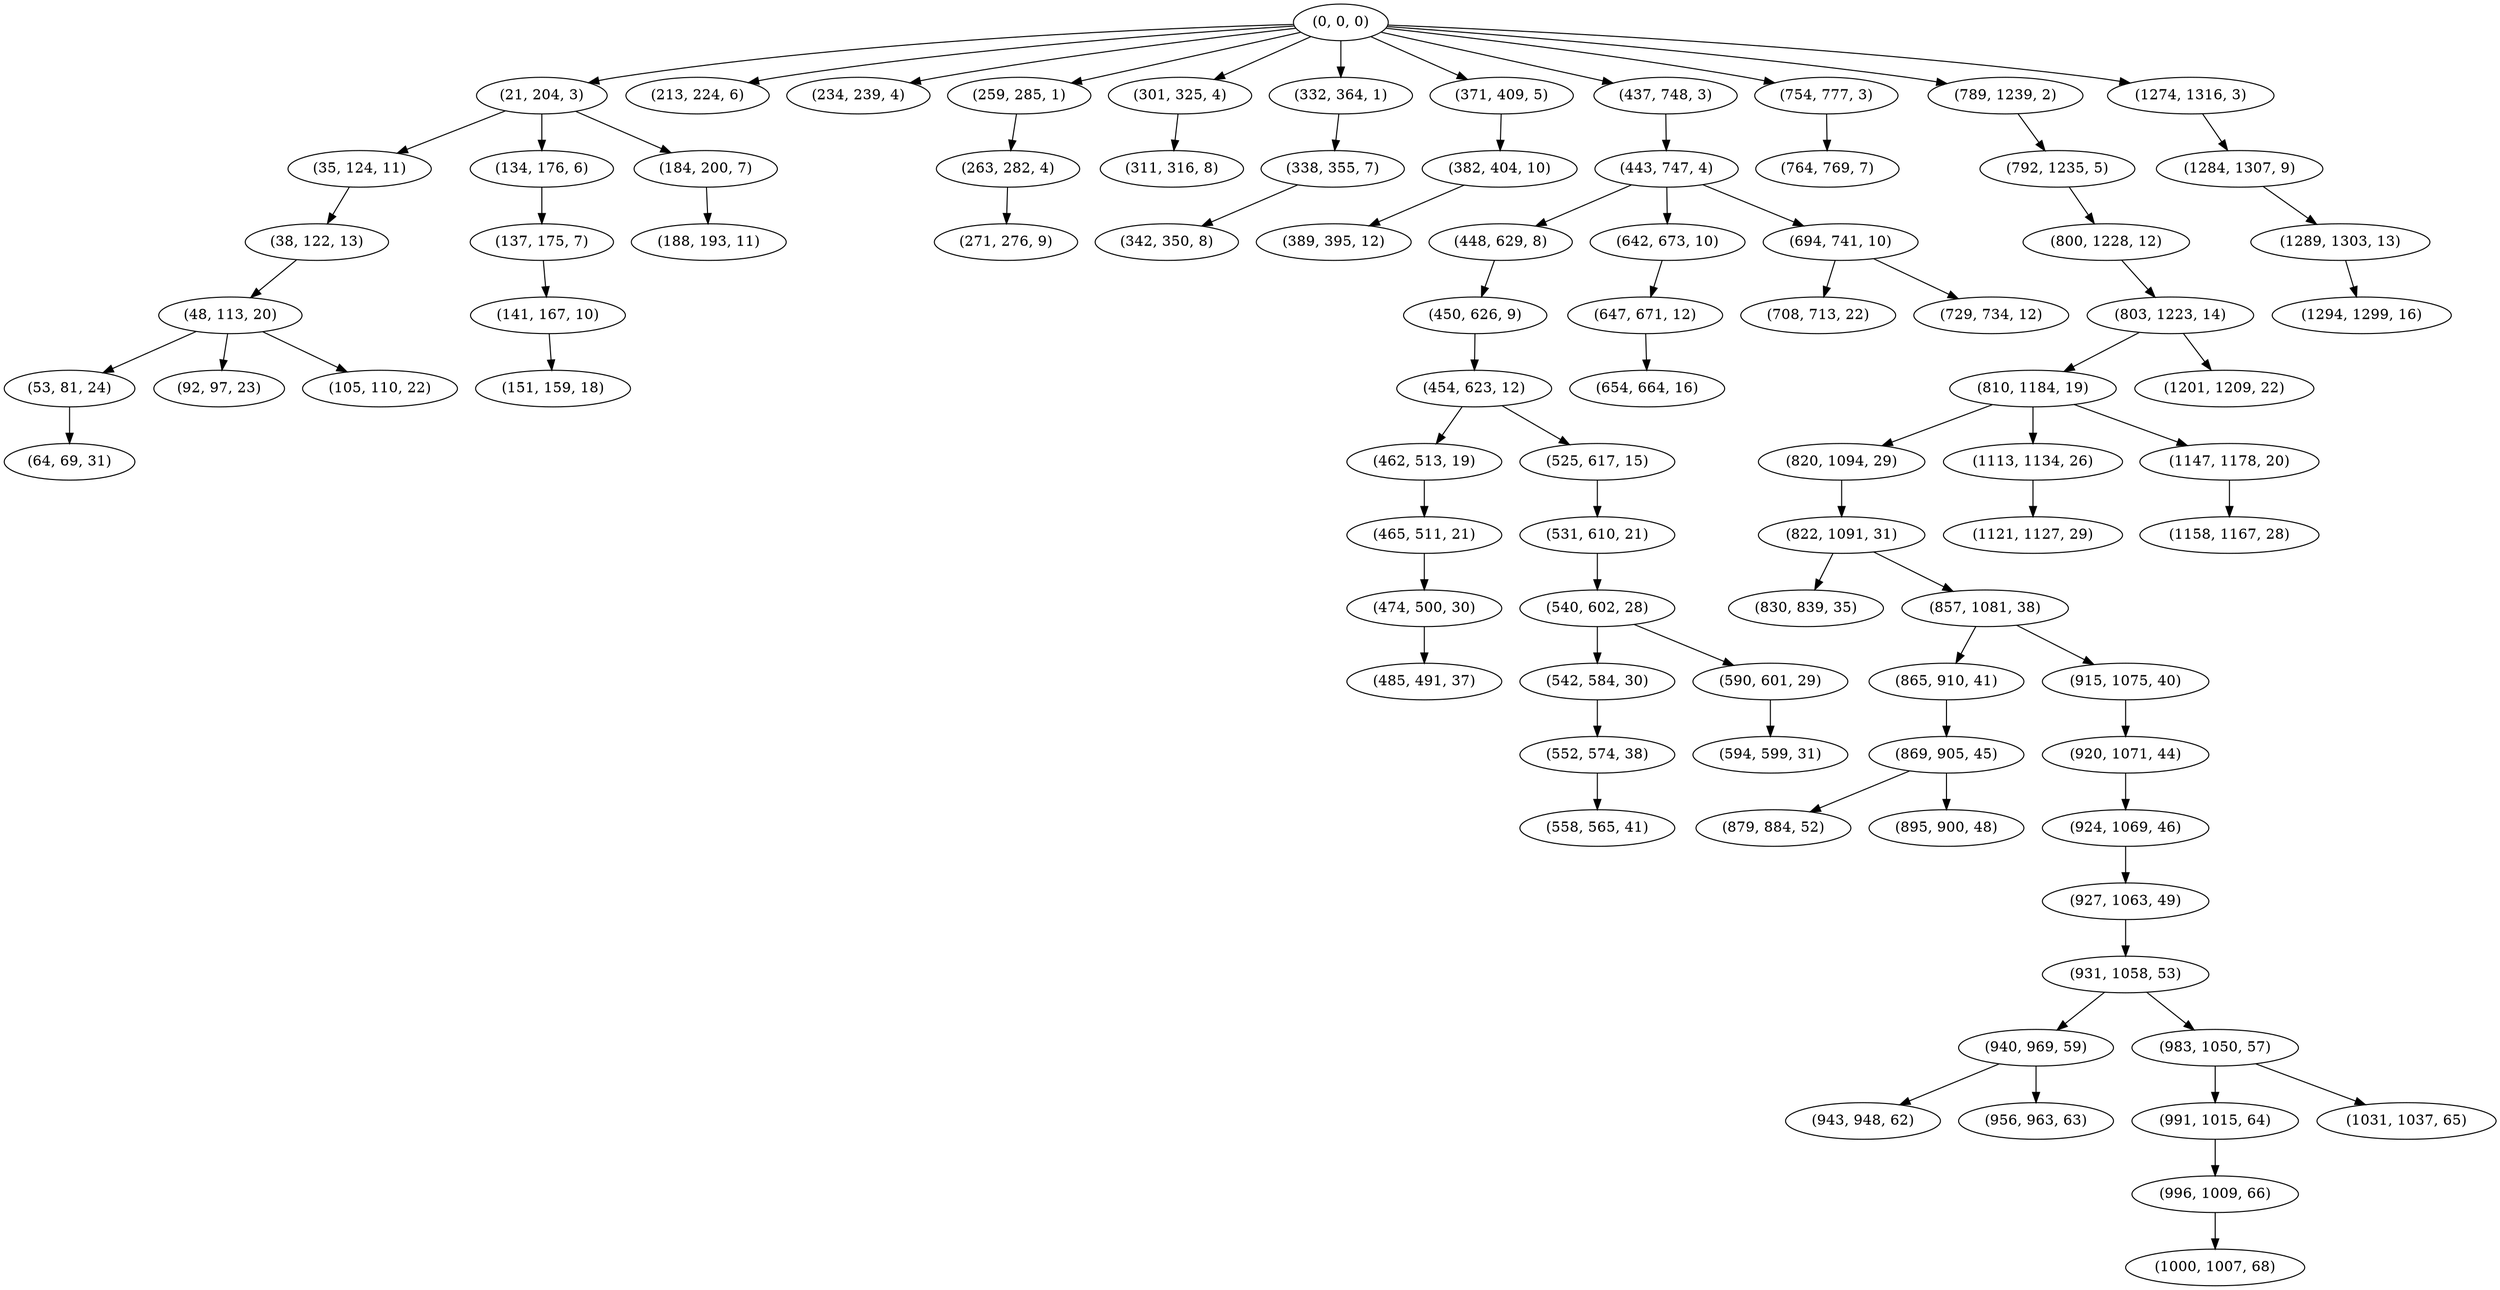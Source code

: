 digraph tree {
    "(0, 0, 0)";
    "(21, 204, 3)";
    "(35, 124, 11)";
    "(38, 122, 13)";
    "(48, 113, 20)";
    "(53, 81, 24)";
    "(64, 69, 31)";
    "(92, 97, 23)";
    "(105, 110, 22)";
    "(134, 176, 6)";
    "(137, 175, 7)";
    "(141, 167, 10)";
    "(151, 159, 18)";
    "(184, 200, 7)";
    "(188, 193, 11)";
    "(213, 224, 6)";
    "(234, 239, 4)";
    "(259, 285, 1)";
    "(263, 282, 4)";
    "(271, 276, 9)";
    "(301, 325, 4)";
    "(311, 316, 8)";
    "(332, 364, 1)";
    "(338, 355, 7)";
    "(342, 350, 8)";
    "(371, 409, 5)";
    "(382, 404, 10)";
    "(389, 395, 12)";
    "(437, 748, 3)";
    "(443, 747, 4)";
    "(448, 629, 8)";
    "(450, 626, 9)";
    "(454, 623, 12)";
    "(462, 513, 19)";
    "(465, 511, 21)";
    "(474, 500, 30)";
    "(485, 491, 37)";
    "(525, 617, 15)";
    "(531, 610, 21)";
    "(540, 602, 28)";
    "(542, 584, 30)";
    "(552, 574, 38)";
    "(558, 565, 41)";
    "(590, 601, 29)";
    "(594, 599, 31)";
    "(642, 673, 10)";
    "(647, 671, 12)";
    "(654, 664, 16)";
    "(694, 741, 10)";
    "(708, 713, 22)";
    "(729, 734, 12)";
    "(754, 777, 3)";
    "(764, 769, 7)";
    "(789, 1239, 2)";
    "(792, 1235, 5)";
    "(800, 1228, 12)";
    "(803, 1223, 14)";
    "(810, 1184, 19)";
    "(820, 1094, 29)";
    "(822, 1091, 31)";
    "(830, 839, 35)";
    "(857, 1081, 38)";
    "(865, 910, 41)";
    "(869, 905, 45)";
    "(879, 884, 52)";
    "(895, 900, 48)";
    "(915, 1075, 40)";
    "(920, 1071, 44)";
    "(924, 1069, 46)";
    "(927, 1063, 49)";
    "(931, 1058, 53)";
    "(940, 969, 59)";
    "(943, 948, 62)";
    "(956, 963, 63)";
    "(983, 1050, 57)";
    "(991, 1015, 64)";
    "(996, 1009, 66)";
    "(1000, 1007, 68)";
    "(1031, 1037, 65)";
    "(1113, 1134, 26)";
    "(1121, 1127, 29)";
    "(1147, 1178, 20)";
    "(1158, 1167, 28)";
    "(1201, 1209, 22)";
    "(1274, 1316, 3)";
    "(1284, 1307, 9)";
    "(1289, 1303, 13)";
    "(1294, 1299, 16)";
    "(0, 0, 0)" -> "(21, 204, 3)";
    "(0, 0, 0)" -> "(213, 224, 6)";
    "(0, 0, 0)" -> "(234, 239, 4)";
    "(0, 0, 0)" -> "(259, 285, 1)";
    "(0, 0, 0)" -> "(301, 325, 4)";
    "(0, 0, 0)" -> "(332, 364, 1)";
    "(0, 0, 0)" -> "(371, 409, 5)";
    "(0, 0, 0)" -> "(437, 748, 3)";
    "(0, 0, 0)" -> "(754, 777, 3)";
    "(0, 0, 0)" -> "(789, 1239, 2)";
    "(0, 0, 0)" -> "(1274, 1316, 3)";
    "(21, 204, 3)" -> "(35, 124, 11)";
    "(21, 204, 3)" -> "(134, 176, 6)";
    "(21, 204, 3)" -> "(184, 200, 7)";
    "(35, 124, 11)" -> "(38, 122, 13)";
    "(38, 122, 13)" -> "(48, 113, 20)";
    "(48, 113, 20)" -> "(53, 81, 24)";
    "(48, 113, 20)" -> "(92, 97, 23)";
    "(48, 113, 20)" -> "(105, 110, 22)";
    "(53, 81, 24)" -> "(64, 69, 31)";
    "(134, 176, 6)" -> "(137, 175, 7)";
    "(137, 175, 7)" -> "(141, 167, 10)";
    "(141, 167, 10)" -> "(151, 159, 18)";
    "(184, 200, 7)" -> "(188, 193, 11)";
    "(259, 285, 1)" -> "(263, 282, 4)";
    "(263, 282, 4)" -> "(271, 276, 9)";
    "(301, 325, 4)" -> "(311, 316, 8)";
    "(332, 364, 1)" -> "(338, 355, 7)";
    "(338, 355, 7)" -> "(342, 350, 8)";
    "(371, 409, 5)" -> "(382, 404, 10)";
    "(382, 404, 10)" -> "(389, 395, 12)";
    "(437, 748, 3)" -> "(443, 747, 4)";
    "(443, 747, 4)" -> "(448, 629, 8)";
    "(443, 747, 4)" -> "(642, 673, 10)";
    "(443, 747, 4)" -> "(694, 741, 10)";
    "(448, 629, 8)" -> "(450, 626, 9)";
    "(450, 626, 9)" -> "(454, 623, 12)";
    "(454, 623, 12)" -> "(462, 513, 19)";
    "(454, 623, 12)" -> "(525, 617, 15)";
    "(462, 513, 19)" -> "(465, 511, 21)";
    "(465, 511, 21)" -> "(474, 500, 30)";
    "(474, 500, 30)" -> "(485, 491, 37)";
    "(525, 617, 15)" -> "(531, 610, 21)";
    "(531, 610, 21)" -> "(540, 602, 28)";
    "(540, 602, 28)" -> "(542, 584, 30)";
    "(540, 602, 28)" -> "(590, 601, 29)";
    "(542, 584, 30)" -> "(552, 574, 38)";
    "(552, 574, 38)" -> "(558, 565, 41)";
    "(590, 601, 29)" -> "(594, 599, 31)";
    "(642, 673, 10)" -> "(647, 671, 12)";
    "(647, 671, 12)" -> "(654, 664, 16)";
    "(694, 741, 10)" -> "(708, 713, 22)";
    "(694, 741, 10)" -> "(729, 734, 12)";
    "(754, 777, 3)" -> "(764, 769, 7)";
    "(789, 1239, 2)" -> "(792, 1235, 5)";
    "(792, 1235, 5)" -> "(800, 1228, 12)";
    "(800, 1228, 12)" -> "(803, 1223, 14)";
    "(803, 1223, 14)" -> "(810, 1184, 19)";
    "(803, 1223, 14)" -> "(1201, 1209, 22)";
    "(810, 1184, 19)" -> "(820, 1094, 29)";
    "(810, 1184, 19)" -> "(1113, 1134, 26)";
    "(810, 1184, 19)" -> "(1147, 1178, 20)";
    "(820, 1094, 29)" -> "(822, 1091, 31)";
    "(822, 1091, 31)" -> "(830, 839, 35)";
    "(822, 1091, 31)" -> "(857, 1081, 38)";
    "(857, 1081, 38)" -> "(865, 910, 41)";
    "(857, 1081, 38)" -> "(915, 1075, 40)";
    "(865, 910, 41)" -> "(869, 905, 45)";
    "(869, 905, 45)" -> "(879, 884, 52)";
    "(869, 905, 45)" -> "(895, 900, 48)";
    "(915, 1075, 40)" -> "(920, 1071, 44)";
    "(920, 1071, 44)" -> "(924, 1069, 46)";
    "(924, 1069, 46)" -> "(927, 1063, 49)";
    "(927, 1063, 49)" -> "(931, 1058, 53)";
    "(931, 1058, 53)" -> "(940, 969, 59)";
    "(931, 1058, 53)" -> "(983, 1050, 57)";
    "(940, 969, 59)" -> "(943, 948, 62)";
    "(940, 969, 59)" -> "(956, 963, 63)";
    "(983, 1050, 57)" -> "(991, 1015, 64)";
    "(983, 1050, 57)" -> "(1031, 1037, 65)";
    "(991, 1015, 64)" -> "(996, 1009, 66)";
    "(996, 1009, 66)" -> "(1000, 1007, 68)";
    "(1113, 1134, 26)" -> "(1121, 1127, 29)";
    "(1147, 1178, 20)" -> "(1158, 1167, 28)";
    "(1274, 1316, 3)" -> "(1284, 1307, 9)";
    "(1284, 1307, 9)" -> "(1289, 1303, 13)";
    "(1289, 1303, 13)" -> "(1294, 1299, 16)";
}
